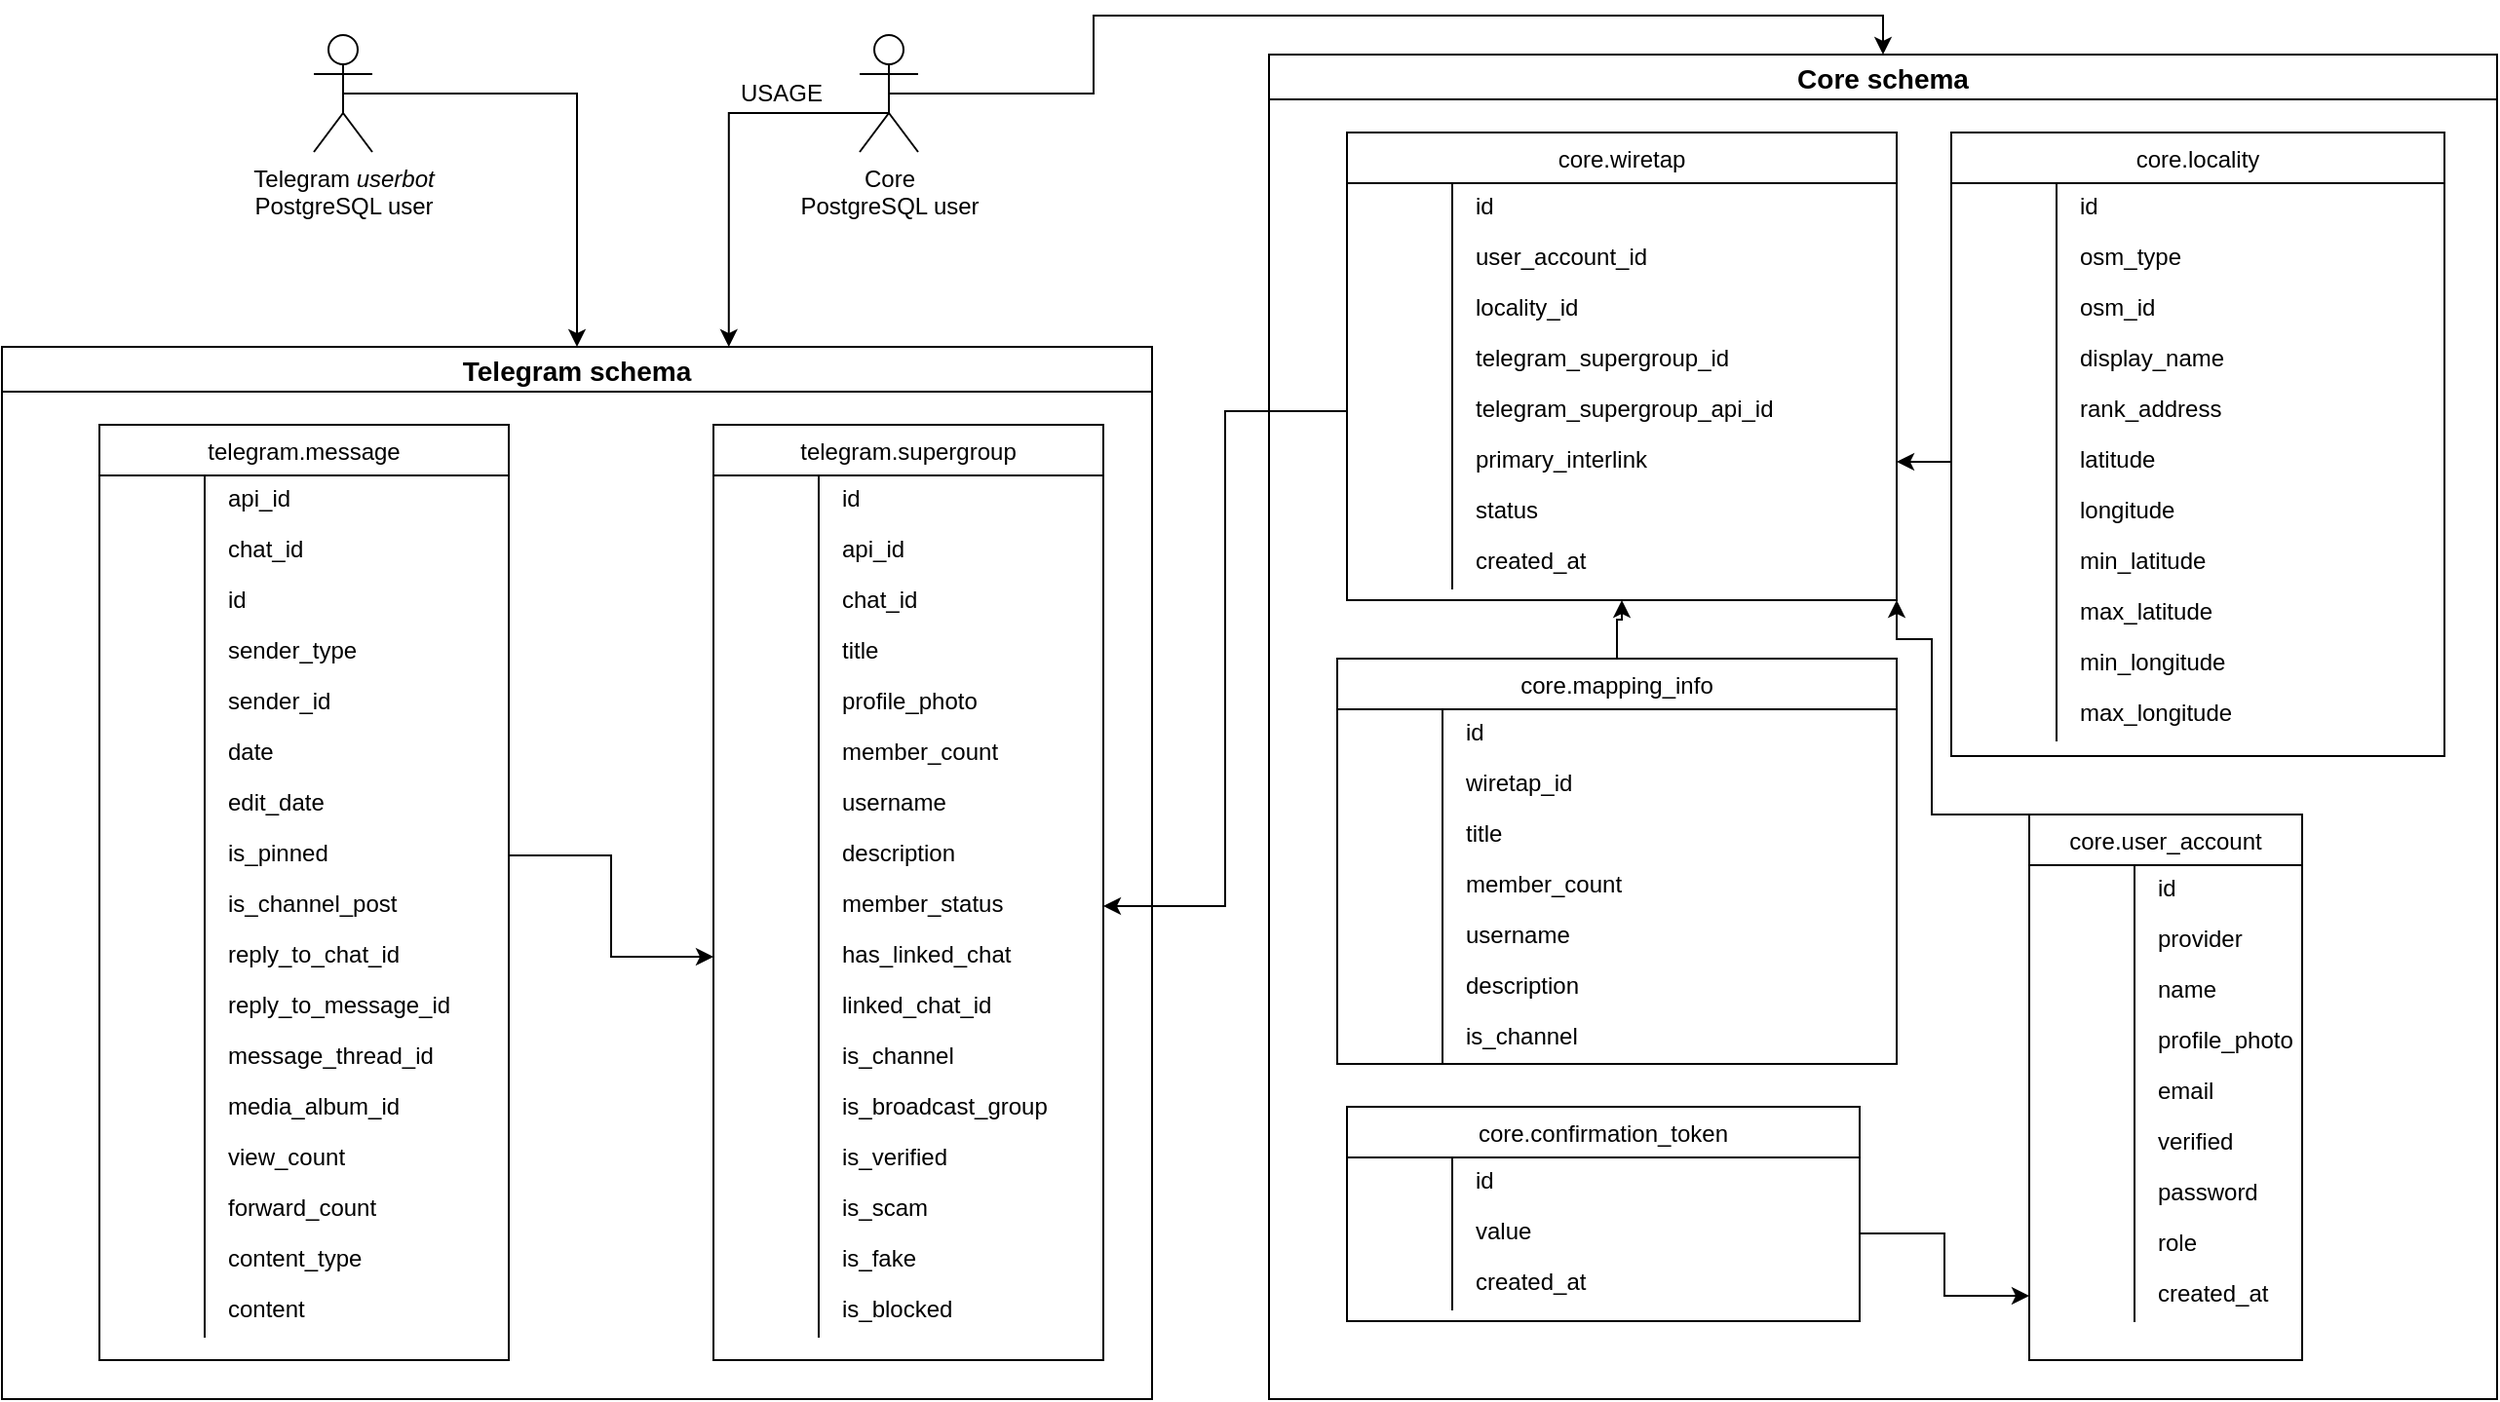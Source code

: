 <mxfile version="24.4.13" type="device">
  <diagram name="Page-1" id="orHPdkuvkLkHLaMl-vRX">
    <mxGraphModel dx="200" dy="-471" grid="1" gridSize="10" guides="1" tooltips="1" connect="1" arrows="1" fold="1" page="1" pageScale="1" pageWidth="850" pageHeight="1100" math="0" shadow="0">
      <root>
        <mxCell id="0" />
        <mxCell id="1" parent="0" />
        <mxCell id="i4E7_b_sSVYKn68BW-fu-755" value="Core schema" style="swimlane;fontSize=14;" parent="1" vertex="1">
          <mxGeometry x="1960" y="1690" width="630" height="690" as="geometry" />
        </mxCell>
        <mxCell id="i4E7_b_sSVYKn68BW-fu-779" style="edgeStyle=orthogonalEdgeStyle;rounded=0;orthogonalLoop=1;jettySize=auto;html=1;exitX=0;exitY=0;exitDx=0;exitDy=0;entryX=1;entryY=1;entryDx=0;entryDy=0;" parent="i4E7_b_sSVYKn68BW-fu-755" source="i4E7_b_sSVYKn68BW-fu-670" target="i4E7_b_sSVYKn68BW-fu-721" edge="1">
          <mxGeometry relative="1" as="geometry">
            <Array as="points">
              <mxPoint x="340" y="390" />
              <mxPoint x="340" y="300" />
              <mxPoint x="322" y="300" />
            </Array>
          </mxGeometry>
        </mxCell>
        <mxCell id="i4E7_b_sSVYKn68BW-fu-670" value="core.user_account" style="swimlane;fontStyle=0;childLayout=stackLayout;horizontal=1;startSize=26;fillColor=default;horizontalStack=0;resizeParent=1;resizeLast=0;collapsible=1;marginBottom=0;swimlaneFillColor=default;align=center;" parent="i4E7_b_sSVYKn68BW-fu-755" vertex="1">
          <mxGeometry x="390" y="390" width="140" height="280" as="geometry" />
        </mxCell>
        <mxCell id="i4E7_b_sSVYKn68BW-fu-671" value="id" style="shape=partialRectangle;top=0;left=0;right=0;bottom=0;align=left;verticalAlign=top;spacingTop=-2;fillColor=none;spacingLeft=64;spacingRight=4;overflow=hidden;rotatable=0;points=[[0,0.5],[1,0.5]];portConstraint=eastwest;dropTarget=0;" parent="i4E7_b_sSVYKn68BW-fu-670" vertex="1">
          <mxGeometry y="26" width="140" height="26" as="geometry" />
        </mxCell>
        <mxCell id="i4E7_b_sSVYKn68BW-fu-672" value="" style="shape=partialRectangle;top=0;left=0;bottom=0;fillColor=none;align=left;verticalAlign=middle;spacingLeft=4;spacingRight=4;overflow=hidden;rotatable=180;points=[];portConstraint=eastwest;part=1;" parent="i4E7_b_sSVYKn68BW-fu-671" vertex="1" connectable="0">
          <mxGeometry width="54" height="26" as="geometry" />
        </mxCell>
        <mxCell id="i4E7_b_sSVYKn68BW-fu-673" value="provider" style="shape=partialRectangle;top=0;left=0;right=0;bottom=0;align=left;verticalAlign=top;spacingTop=-2;fillColor=none;spacingLeft=64;spacingRight=4;overflow=hidden;rotatable=0;points=[[0,0.5],[1,0.5]];portConstraint=eastwest;dropTarget=0;" parent="i4E7_b_sSVYKn68BW-fu-670" vertex="1">
          <mxGeometry y="52" width="140" height="26" as="geometry" />
        </mxCell>
        <mxCell id="i4E7_b_sSVYKn68BW-fu-674" value="" style="shape=partialRectangle;top=0;left=0;bottom=0;fillColor=none;align=left;verticalAlign=middle;spacingLeft=4;spacingRight=4;overflow=hidden;rotatable=180;points=[];portConstraint=eastwest;part=1;" parent="i4E7_b_sSVYKn68BW-fu-673" vertex="1" connectable="0">
          <mxGeometry width="54" height="26" as="geometry" />
        </mxCell>
        <mxCell id="i4E7_b_sSVYKn68BW-fu-675" value="name" style="shape=partialRectangle;top=0;left=0;right=0;bottom=0;align=left;verticalAlign=top;spacingTop=-2;fillColor=none;spacingLeft=64;spacingRight=4;overflow=hidden;rotatable=0;points=[[0,0.5],[1,0.5]];portConstraint=eastwest;dropTarget=0;" parent="i4E7_b_sSVYKn68BW-fu-670" vertex="1">
          <mxGeometry y="78" width="140" height="26" as="geometry" />
        </mxCell>
        <mxCell id="i4E7_b_sSVYKn68BW-fu-676" value="" style="shape=partialRectangle;top=0;left=0;bottom=0;fillColor=none;align=left;verticalAlign=middle;spacingLeft=4;spacingRight=4;overflow=hidden;rotatable=180;points=[];portConstraint=eastwest;part=1;" parent="i4E7_b_sSVYKn68BW-fu-675" vertex="1" connectable="0">
          <mxGeometry width="54" height="26" as="geometry" />
        </mxCell>
        <mxCell id="i4E7_b_sSVYKn68BW-fu-677" value="profile_photo" style="shape=partialRectangle;top=0;left=0;right=0;bottom=0;align=left;verticalAlign=top;spacingTop=-2;fillColor=none;spacingLeft=64;spacingRight=4;overflow=hidden;rotatable=0;points=[[0,0.5],[1,0.5]];portConstraint=eastwest;dropTarget=0;" parent="i4E7_b_sSVYKn68BW-fu-670" vertex="1">
          <mxGeometry y="104" width="140" height="26" as="geometry" />
        </mxCell>
        <mxCell id="i4E7_b_sSVYKn68BW-fu-678" value="" style="shape=partialRectangle;top=0;left=0;bottom=0;fillColor=none;align=left;verticalAlign=middle;spacingLeft=4;spacingRight=4;overflow=hidden;rotatable=180;points=[];portConstraint=eastwest;part=1;" parent="i4E7_b_sSVYKn68BW-fu-677" vertex="1" connectable="0">
          <mxGeometry width="54" height="26" as="geometry" />
        </mxCell>
        <mxCell id="i4E7_b_sSVYKn68BW-fu-679" value="email" style="shape=partialRectangle;top=0;left=0;right=0;bottom=0;align=left;verticalAlign=top;spacingTop=-2;fillColor=none;spacingLeft=64;spacingRight=4;overflow=hidden;rotatable=0;points=[[0,0.5],[1,0.5]];portConstraint=eastwest;dropTarget=0;" parent="i4E7_b_sSVYKn68BW-fu-670" vertex="1">
          <mxGeometry y="130" width="140" height="26" as="geometry" />
        </mxCell>
        <mxCell id="i4E7_b_sSVYKn68BW-fu-680" value="" style="shape=partialRectangle;top=0;left=0;bottom=0;fillColor=none;align=left;verticalAlign=middle;spacingLeft=4;spacingRight=4;overflow=hidden;rotatable=180;points=[];portConstraint=eastwest;part=1;" parent="i4E7_b_sSVYKn68BW-fu-679" vertex="1" connectable="0">
          <mxGeometry width="54" height="26" as="geometry" />
        </mxCell>
        <mxCell id="i4E7_b_sSVYKn68BW-fu-681" value="verified" style="shape=partialRectangle;top=0;left=0;right=0;bottom=0;align=left;verticalAlign=top;spacingTop=-2;fillColor=none;spacingLeft=64;spacingRight=4;overflow=hidden;rotatable=0;points=[[0,0.5],[1,0.5]];portConstraint=eastwest;dropTarget=0;" parent="i4E7_b_sSVYKn68BW-fu-670" vertex="1">
          <mxGeometry y="156" width="140" height="26" as="geometry" />
        </mxCell>
        <mxCell id="i4E7_b_sSVYKn68BW-fu-682" value="" style="shape=partialRectangle;top=0;left=0;bottom=0;fillColor=none;align=left;verticalAlign=middle;spacingLeft=4;spacingRight=4;overflow=hidden;rotatable=180;points=[];portConstraint=eastwest;part=1;" parent="i4E7_b_sSVYKn68BW-fu-681" vertex="1" connectable="0">
          <mxGeometry width="54" height="26" as="geometry" />
        </mxCell>
        <mxCell id="i4E7_b_sSVYKn68BW-fu-683" value="password" style="shape=partialRectangle;top=0;left=0;right=0;bottom=0;align=left;verticalAlign=top;spacingTop=-2;fillColor=none;spacingLeft=64;spacingRight=4;overflow=hidden;rotatable=0;points=[[0,0.5],[1,0.5]];portConstraint=eastwest;dropTarget=0;" parent="i4E7_b_sSVYKn68BW-fu-670" vertex="1">
          <mxGeometry y="182" width="140" height="26" as="geometry" />
        </mxCell>
        <mxCell id="i4E7_b_sSVYKn68BW-fu-684" value="" style="shape=partialRectangle;top=0;left=0;bottom=0;fillColor=none;align=left;verticalAlign=middle;spacingLeft=4;spacingRight=4;overflow=hidden;rotatable=180;points=[];portConstraint=eastwest;part=1;" parent="i4E7_b_sSVYKn68BW-fu-683" vertex="1" connectable="0">
          <mxGeometry width="54" height="26" as="geometry" />
        </mxCell>
        <mxCell id="i4E7_b_sSVYKn68BW-fu-685" value="role" style="shape=partialRectangle;top=0;left=0;right=0;bottom=0;align=left;verticalAlign=top;spacingTop=-2;fillColor=none;spacingLeft=64;spacingRight=4;overflow=hidden;rotatable=0;points=[[0,0.5],[1,0.5]];portConstraint=eastwest;dropTarget=0;" parent="i4E7_b_sSVYKn68BW-fu-670" vertex="1">
          <mxGeometry y="208" width="140" height="26" as="geometry" />
        </mxCell>
        <mxCell id="i4E7_b_sSVYKn68BW-fu-686" value="" style="shape=partialRectangle;top=0;left=0;bottom=0;fillColor=none;align=left;verticalAlign=middle;spacingLeft=4;spacingRight=4;overflow=hidden;rotatable=180;points=[];portConstraint=eastwest;part=1;" parent="i4E7_b_sSVYKn68BW-fu-685" vertex="1" connectable="0">
          <mxGeometry width="54" height="26" as="geometry" />
        </mxCell>
        <mxCell id="i4E7_b_sSVYKn68BW-fu-687" value="created_at" style="shape=partialRectangle;top=0;left=0;right=0;bottom=0;align=left;verticalAlign=top;spacingTop=-2;fillColor=none;spacingLeft=64;spacingRight=4;overflow=hidden;rotatable=0;points=[[0,0.5],[1,0.5]];portConstraint=eastwest;dropTarget=0;" parent="i4E7_b_sSVYKn68BW-fu-670" vertex="1">
          <mxGeometry y="234" width="140" height="26" as="geometry" />
        </mxCell>
        <mxCell id="i4E7_b_sSVYKn68BW-fu-688" value="" style="shape=partialRectangle;top=0;left=0;bottom=0;fillColor=none;align=left;verticalAlign=middle;spacingLeft=4;spacingRight=4;overflow=hidden;rotatable=180;points=[];portConstraint=eastwest;part=1;" parent="i4E7_b_sSVYKn68BW-fu-687" vertex="1" connectable="0">
          <mxGeometry width="54" height="26" as="geometry" />
        </mxCell>
        <mxCell id="i4E7_b_sSVYKn68BW-fu-689" value="core.confirmation_token" style="swimlane;fontStyle=0;childLayout=stackLayout;horizontal=1;startSize=26;fillColor=default;horizontalStack=0;resizeParent=1;resizeLast=0;collapsible=1;marginBottom=0;swimlaneFillColor=default;align=center;" parent="i4E7_b_sSVYKn68BW-fu-755" vertex="1">
          <mxGeometry x="40" y="540" width="263" height="110" as="geometry" />
        </mxCell>
        <mxCell id="i4E7_b_sSVYKn68BW-fu-690" value="id" style="shape=partialRectangle;top=0;left=0;right=0;bottom=0;align=left;verticalAlign=top;spacingTop=-2;fillColor=none;spacingLeft=64;spacingRight=4;overflow=hidden;rotatable=0;points=[[0,0.5],[1,0.5]];portConstraint=eastwest;dropTarget=0;" parent="i4E7_b_sSVYKn68BW-fu-689" vertex="1">
          <mxGeometry y="26" width="263" height="26" as="geometry" />
        </mxCell>
        <mxCell id="i4E7_b_sSVYKn68BW-fu-691" value="" style="shape=partialRectangle;top=0;left=0;bottom=0;fillColor=none;align=left;verticalAlign=middle;spacingLeft=4;spacingRight=4;overflow=hidden;rotatable=180;points=[];portConstraint=eastwest;part=1;" parent="i4E7_b_sSVYKn68BW-fu-690" vertex="1" connectable="0">
          <mxGeometry width="54" height="26" as="geometry" />
        </mxCell>
        <mxCell id="i4E7_b_sSVYKn68BW-fu-692" value="value" style="shape=partialRectangle;top=0;left=0;right=0;bottom=0;align=left;verticalAlign=top;spacingTop=-2;fillColor=none;spacingLeft=64;spacingRight=4;overflow=hidden;rotatable=0;points=[[0,0.5],[1,0.5]];portConstraint=eastwest;dropTarget=0;" parent="i4E7_b_sSVYKn68BW-fu-689" vertex="1">
          <mxGeometry y="52" width="263" height="26" as="geometry" />
        </mxCell>
        <mxCell id="i4E7_b_sSVYKn68BW-fu-693" value="" style="shape=partialRectangle;top=0;left=0;bottom=0;fillColor=none;align=left;verticalAlign=middle;spacingLeft=4;spacingRight=4;overflow=hidden;rotatable=180;points=[];portConstraint=eastwest;part=1;" parent="i4E7_b_sSVYKn68BW-fu-692" vertex="1" connectable="0">
          <mxGeometry width="54" height="26" as="geometry" />
        </mxCell>
        <mxCell id="i4E7_b_sSVYKn68BW-fu-694" value="created_at" style="shape=partialRectangle;top=0;left=0;right=0;bottom=0;align=left;verticalAlign=top;spacingTop=-2;fillColor=none;spacingLeft=64;spacingRight=4;overflow=hidden;rotatable=0;points=[[0,0.5],[1,0.5]];portConstraint=eastwest;dropTarget=0;" parent="i4E7_b_sSVYKn68BW-fu-689" vertex="1">
          <mxGeometry y="78" width="263" height="26" as="geometry" />
        </mxCell>
        <mxCell id="i4E7_b_sSVYKn68BW-fu-695" value="" style="shape=partialRectangle;top=0;left=0;bottom=0;fillColor=none;align=left;verticalAlign=middle;spacingLeft=4;spacingRight=4;overflow=hidden;rotatable=180;points=[];portConstraint=eastwest;part=1;" parent="i4E7_b_sSVYKn68BW-fu-694" vertex="1" connectable="0">
          <mxGeometry width="54" height="26" as="geometry" />
        </mxCell>
        <mxCell id="i4E7_b_sSVYKn68BW-fu-696" value="core.locality" style="swimlane;fontStyle=0;childLayout=stackLayout;horizontal=1;startSize=26;fillColor=default;horizontalStack=0;resizeParent=1;resizeLast=0;collapsible=1;marginBottom=0;swimlaneFillColor=default;align=center;" parent="i4E7_b_sSVYKn68BW-fu-755" vertex="1">
          <mxGeometry x="350" y="40" width="253" height="320" as="geometry" />
        </mxCell>
        <mxCell id="i4E7_b_sSVYKn68BW-fu-697" value="id" style="shape=partialRectangle;top=0;left=0;right=0;bottom=0;align=left;verticalAlign=top;spacingTop=-2;fillColor=none;spacingLeft=64;spacingRight=4;overflow=hidden;rotatable=0;points=[[0,0.5],[1,0.5]];portConstraint=eastwest;dropTarget=0;" parent="i4E7_b_sSVYKn68BW-fu-696" vertex="1">
          <mxGeometry y="26" width="253" height="26" as="geometry" />
        </mxCell>
        <mxCell id="i4E7_b_sSVYKn68BW-fu-698" value="" style="shape=partialRectangle;top=0;left=0;bottom=0;fillColor=none;align=left;verticalAlign=middle;spacingLeft=4;spacingRight=4;overflow=hidden;rotatable=180;points=[];portConstraint=eastwest;part=1;" parent="i4E7_b_sSVYKn68BW-fu-697" vertex="1" connectable="0">
          <mxGeometry width="54" height="26" as="geometry" />
        </mxCell>
        <mxCell id="i4E7_b_sSVYKn68BW-fu-699" value="osm_type" style="shape=partialRectangle;top=0;left=0;right=0;bottom=0;align=left;verticalAlign=top;spacingTop=-2;fillColor=none;spacingLeft=64;spacingRight=4;overflow=hidden;rotatable=0;points=[[0,0.5],[1,0.5]];portConstraint=eastwest;dropTarget=0;" parent="i4E7_b_sSVYKn68BW-fu-696" vertex="1">
          <mxGeometry y="52" width="253" height="26" as="geometry" />
        </mxCell>
        <mxCell id="i4E7_b_sSVYKn68BW-fu-700" value="" style="shape=partialRectangle;top=0;left=0;bottom=0;fillColor=none;align=left;verticalAlign=middle;spacingLeft=4;spacingRight=4;overflow=hidden;rotatable=180;points=[];portConstraint=eastwest;part=1;" parent="i4E7_b_sSVYKn68BW-fu-699" vertex="1" connectable="0">
          <mxGeometry width="54" height="26" as="geometry" />
        </mxCell>
        <mxCell id="i4E7_b_sSVYKn68BW-fu-701" value="osm_id" style="shape=partialRectangle;top=0;left=0;right=0;bottom=0;align=left;verticalAlign=top;spacingTop=-2;fillColor=none;spacingLeft=64;spacingRight=4;overflow=hidden;rotatable=0;points=[[0,0.5],[1,0.5]];portConstraint=eastwest;dropTarget=0;" parent="i4E7_b_sSVYKn68BW-fu-696" vertex="1">
          <mxGeometry y="78" width="253" height="26" as="geometry" />
        </mxCell>
        <mxCell id="i4E7_b_sSVYKn68BW-fu-702" value="" style="shape=partialRectangle;top=0;left=0;bottom=0;fillColor=none;align=left;verticalAlign=middle;spacingLeft=4;spacingRight=4;overflow=hidden;rotatable=180;points=[];portConstraint=eastwest;part=1;" parent="i4E7_b_sSVYKn68BW-fu-701" vertex="1" connectable="0">
          <mxGeometry width="54" height="26" as="geometry" />
        </mxCell>
        <mxCell id="i4E7_b_sSVYKn68BW-fu-703" value="display_name" style="shape=partialRectangle;top=0;left=0;right=0;bottom=0;align=left;verticalAlign=top;spacingTop=-2;fillColor=none;spacingLeft=64;spacingRight=4;overflow=hidden;rotatable=0;points=[[0,0.5],[1,0.5]];portConstraint=eastwest;dropTarget=0;" parent="i4E7_b_sSVYKn68BW-fu-696" vertex="1">
          <mxGeometry y="104" width="253" height="26" as="geometry" />
        </mxCell>
        <mxCell id="i4E7_b_sSVYKn68BW-fu-704" value="" style="shape=partialRectangle;top=0;left=0;bottom=0;fillColor=none;align=left;verticalAlign=middle;spacingLeft=4;spacingRight=4;overflow=hidden;rotatable=180;points=[];portConstraint=eastwest;part=1;" parent="i4E7_b_sSVYKn68BW-fu-703" vertex="1" connectable="0">
          <mxGeometry width="54" height="26" as="geometry" />
        </mxCell>
        <mxCell id="i4E7_b_sSVYKn68BW-fu-705" value="rank_address" style="shape=partialRectangle;top=0;left=0;right=0;bottom=0;align=left;verticalAlign=top;spacingTop=-2;fillColor=none;spacingLeft=64;spacingRight=4;overflow=hidden;rotatable=0;points=[[0,0.5],[1,0.5]];portConstraint=eastwest;dropTarget=0;" parent="i4E7_b_sSVYKn68BW-fu-696" vertex="1">
          <mxGeometry y="130" width="253" height="26" as="geometry" />
        </mxCell>
        <mxCell id="i4E7_b_sSVYKn68BW-fu-706" value="" style="shape=partialRectangle;top=0;left=0;bottom=0;fillColor=none;align=left;verticalAlign=middle;spacingLeft=4;spacingRight=4;overflow=hidden;rotatable=180;points=[];portConstraint=eastwest;part=1;" parent="i4E7_b_sSVYKn68BW-fu-705" vertex="1" connectable="0">
          <mxGeometry width="54" height="26" as="geometry" />
        </mxCell>
        <mxCell id="i4E7_b_sSVYKn68BW-fu-707" value="latitude" style="shape=partialRectangle;top=0;left=0;right=0;bottom=0;align=left;verticalAlign=top;spacingTop=-2;fillColor=none;spacingLeft=64;spacingRight=4;overflow=hidden;rotatable=0;points=[[0,0.5],[1,0.5]];portConstraint=eastwest;dropTarget=0;" parent="i4E7_b_sSVYKn68BW-fu-696" vertex="1">
          <mxGeometry y="156" width="253" height="26" as="geometry" />
        </mxCell>
        <mxCell id="i4E7_b_sSVYKn68BW-fu-708" value="" style="shape=partialRectangle;top=0;left=0;bottom=0;fillColor=none;align=left;verticalAlign=middle;spacingLeft=4;spacingRight=4;overflow=hidden;rotatable=180;points=[];portConstraint=eastwest;part=1;" parent="i4E7_b_sSVYKn68BW-fu-707" vertex="1" connectable="0">
          <mxGeometry width="54" height="26" as="geometry" />
        </mxCell>
        <mxCell id="i4E7_b_sSVYKn68BW-fu-709" value="longitude" style="shape=partialRectangle;top=0;left=0;right=0;bottom=0;align=left;verticalAlign=top;spacingTop=-2;fillColor=none;spacingLeft=64;spacingRight=4;overflow=hidden;rotatable=0;points=[[0,0.5],[1,0.5]];portConstraint=eastwest;dropTarget=0;" parent="i4E7_b_sSVYKn68BW-fu-696" vertex="1">
          <mxGeometry y="182" width="253" height="26" as="geometry" />
        </mxCell>
        <mxCell id="i4E7_b_sSVYKn68BW-fu-710" value="" style="shape=partialRectangle;top=0;left=0;bottom=0;fillColor=none;align=left;verticalAlign=middle;spacingLeft=4;spacingRight=4;overflow=hidden;rotatable=180;points=[];portConstraint=eastwest;part=1;" parent="i4E7_b_sSVYKn68BW-fu-709" vertex="1" connectable="0">
          <mxGeometry width="54" height="26" as="geometry" />
        </mxCell>
        <mxCell id="i4E7_b_sSVYKn68BW-fu-711" value="min_latitude" style="shape=partialRectangle;top=0;left=0;right=0;bottom=0;align=left;verticalAlign=top;spacingTop=-2;fillColor=none;spacingLeft=64;spacingRight=4;overflow=hidden;rotatable=0;points=[[0,0.5],[1,0.5]];portConstraint=eastwest;dropTarget=0;" parent="i4E7_b_sSVYKn68BW-fu-696" vertex="1">
          <mxGeometry y="208" width="253" height="26" as="geometry" />
        </mxCell>
        <mxCell id="i4E7_b_sSVYKn68BW-fu-712" value="" style="shape=partialRectangle;top=0;left=0;bottom=0;fillColor=none;align=left;verticalAlign=middle;spacingLeft=4;spacingRight=4;overflow=hidden;rotatable=180;points=[];portConstraint=eastwest;part=1;" parent="i4E7_b_sSVYKn68BW-fu-711" vertex="1" connectable="0">
          <mxGeometry width="54" height="26" as="geometry" />
        </mxCell>
        <mxCell id="i4E7_b_sSVYKn68BW-fu-713" value="max_latitude" style="shape=partialRectangle;top=0;left=0;right=0;bottom=0;align=left;verticalAlign=top;spacingTop=-2;fillColor=none;spacingLeft=64;spacingRight=4;overflow=hidden;rotatable=0;points=[[0,0.5],[1,0.5]];portConstraint=eastwest;dropTarget=0;" parent="i4E7_b_sSVYKn68BW-fu-696" vertex="1">
          <mxGeometry y="234" width="253" height="26" as="geometry" />
        </mxCell>
        <mxCell id="i4E7_b_sSVYKn68BW-fu-714" value="" style="shape=partialRectangle;top=0;left=0;bottom=0;fillColor=none;align=left;verticalAlign=middle;spacingLeft=4;spacingRight=4;overflow=hidden;rotatable=180;points=[];portConstraint=eastwest;part=1;" parent="i4E7_b_sSVYKn68BW-fu-713" vertex="1" connectable="0">
          <mxGeometry width="54" height="26" as="geometry" />
        </mxCell>
        <mxCell id="i4E7_b_sSVYKn68BW-fu-715" value="min_longitude" style="shape=partialRectangle;top=0;left=0;right=0;bottom=0;align=left;verticalAlign=top;spacingTop=-2;fillColor=none;spacingLeft=64;spacingRight=4;overflow=hidden;rotatable=0;points=[[0,0.5],[1,0.5]];portConstraint=eastwest;dropTarget=0;" parent="i4E7_b_sSVYKn68BW-fu-696" vertex="1">
          <mxGeometry y="260" width="253" height="26" as="geometry" />
        </mxCell>
        <mxCell id="i4E7_b_sSVYKn68BW-fu-716" value="" style="shape=partialRectangle;top=0;left=0;bottom=0;fillColor=none;align=left;verticalAlign=middle;spacingLeft=4;spacingRight=4;overflow=hidden;rotatable=180;points=[];portConstraint=eastwest;part=1;" parent="i4E7_b_sSVYKn68BW-fu-715" vertex="1" connectable="0">
          <mxGeometry width="54" height="26" as="geometry" />
        </mxCell>
        <mxCell id="i4E7_b_sSVYKn68BW-fu-717" value="max_longitude" style="shape=partialRectangle;top=0;left=0;right=0;bottom=0;align=left;verticalAlign=top;spacingTop=-2;fillColor=none;spacingLeft=64;spacingRight=4;overflow=hidden;rotatable=0;points=[[0,0.5],[1,0.5]];portConstraint=eastwest;dropTarget=0;" parent="i4E7_b_sSVYKn68BW-fu-696" vertex="1">
          <mxGeometry y="286" width="253" height="26" as="geometry" />
        </mxCell>
        <mxCell id="i4E7_b_sSVYKn68BW-fu-718" value="" style="shape=partialRectangle;top=0;left=0;bottom=0;fillColor=none;align=left;verticalAlign=middle;spacingLeft=4;spacingRight=4;overflow=hidden;rotatable=180;points=[];portConstraint=eastwest;part=1;" parent="i4E7_b_sSVYKn68BW-fu-717" vertex="1" connectable="0">
          <mxGeometry width="54" height="26" as="geometry" />
        </mxCell>
        <mxCell id="i4E7_b_sSVYKn68BW-fu-721" value="core.wiretap" style="swimlane;fontStyle=0;childLayout=stackLayout;horizontal=1;startSize=26;fillColor=default;horizontalStack=0;resizeParent=1;resizeLast=0;collapsible=1;marginBottom=0;swimlaneFillColor=default;align=center;" parent="i4E7_b_sSVYKn68BW-fu-755" vertex="1">
          <mxGeometry x="40" y="40" width="282" height="240" as="geometry" />
        </mxCell>
        <mxCell id="i4E7_b_sSVYKn68BW-fu-722" value="id" style="shape=partialRectangle;top=0;left=0;right=0;bottom=0;align=left;verticalAlign=top;spacingTop=-2;fillColor=none;spacingLeft=64;spacingRight=4;overflow=hidden;rotatable=0;points=[[0,0.5],[1,0.5]];portConstraint=eastwest;dropTarget=0;" parent="i4E7_b_sSVYKn68BW-fu-721" vertex="1">
          <mxGeometry y="26" width="282" height="26" as="geometry" />
        </mxCell>
        <mxCell id="i4E7_b_sSVYKn68BW-fu-723" value="" style="shape=partialRectangle;top=0;left=0;bottom=0;fillColor=none;align=left;verticalAlign=middle;spacingLeft=4;spacingRight=4;overflow=hidden;rotatable=180;points=[];portConstraint=eastwest;part=1;" parent="i4E7_b_sSVYKn68BW-fu-722" vertex="1" connectable="0">
          <mxGeometry width="54" height="26" as="geometry" />
        </mxCell>
        <mxCell id="i4E7_b_sSVYKn68BW-fu-724" value="user_account_id" style="shape=partialRectangle;top=0;left=0;right=0;bottom=0;align=left;verticalAlign=top;spacingTop=-2;fillColor=none;spacingLeft=64;spacingRight=4;overflow=hidden;rotatable=0;points=[[0,0.5],[1,0.5]];portConstraint=eastwest;dropTarget=0;" parent="i4E7_b_sSVYKn68BW-fu-721" vertex="1">
          <mxGeometry y="52" width="282" height="26" as="geometry" />
        </mxCell>
        <mxCell id="i4E7_b_sSVYKn68BW-fu-725" value="" style="shape=partialRectangle;top=0;left=0;bottom=0;fillColor=none;align=left;verticalAlign=middle;spacingLeft=4;spacingRight=4;overflow=hidden;rotatable=180;points=[];portConstraint=eastwest;part=1;" parent="i4E7_b_sSVYKn68BW-fu-724" vertex="1" connectable="0">
          <mxGeometry width="54" height="26" as="geometry" />
        </mxCell>
        <mxCell id="i4E7_b_sSVYKn68BW-fu-726" value="locality_id" style="shape=partialRectangle;top=0;left=0;right=0;bottom=0;align=left;verticalAlign=top;spacingTop=-2;fillColor=none;spacingLeft=64;spacingRight=4;overflow=hidden;rotatable=0;points=[[0,0.5],[1,0.5]];portConstraint=eastwest;dropTarget=0;" parent="i4E7_b_sSVYKn68BW-fu-721" vertex="1">
          <mxGeometry y="78" width="282" height="26" as="geometry" />
        </mxCell>
        <mxCell id="i4E7_b_sSVYKn68BW-fu-727" value="" style="shape=partialRectangle;top=0;left=0;bottom=0;fillColor=none;align=left;verticalAlign=middle;spacingLeft=4;spacingRight=4;overflow=hidden;rotatable=180;points=[];portConstraint=eastwest;part=1;" parent="i4E7_b_sSVYKn68BW-fu-726" vertex="1" connectable="0">
          <mxGeometry width="54" height="26" as="geometry" />
        </mxCell>
        <mxCell id="i4E7_b_sSVYKn68BW-fu-728" value="telegram_supergroup_id" style="shape=partialRectangle;top=0;left=0;right=0;bottom=0;align=left;verticalAlign=top;spacingTop=-2;fillColor=none;spacingLeft=64;spacingRight=4;overflow=hidden;rotatable=0;points=[[0,0.5],[1,0.5]];portConstraint=eastwest;dropTarget=0;" parent="i4E7_b_sSVYKn68BW-fu-721" vertex="1">
          <mxGeometry y="104" width="282" height="26" as="geometry" />
        </mxCell>
        <mxCell id="i4E7_b_sSVYKn68BW-fu-729" value="" style="shape=partialRectangle;top=0;left=0;bottom=0;fillColor=none;align=left;verticalAlign=middle;spacingLeft=4;spacingRight=4;overflow=hidden;rotatable=180;points=[];portConstraint=eastwest;part=1;" parent="i4E7_b_sSVYKn68BW-fu-728" vertex="1" connectable="0">
          <mxGeometry width="54" height="26" as="geometry" />
        </mxCell>
        <mxCell id="i4E7_b_sSVYKn68BW-fu-730" value="telegram_supergroup_api_id" style="shape=partialRectangle;top=0;left=0;right=0;bottom=0;align=left;verticalAlign=top;spacingTop=-2;fillColor=none;spacingLeft=64;spacingRight=4;overflow=hidden;rotatable=0;points=[[0,0.5],[1,0.5]];portConstraint=eastwest;dropTarget=0;" parent="i4E7_b_sSVYKn68BW-fu-721" vertex="1">
          <mxGeometry y="130" width="282" height="26" as="geometry" />
        </mxCell>
        <mxCell id="i4E7_b_sSVYKn68BW-fu-731" value="" style="shape=partialRectangle;top=0;left=0;bottom=0;fillColor=none;align=left;verticalAlign=middle;spacingLeft=4;spacingRight=4;overflow=hidden;rotatable=180;points=[];portConstraint=eastwest;part=1;" parent="i4E7_b_sSVYKn68BW-fu-730" vertex="1" connectable="0">
          <mxGeometry width="54" height="26" as="geometry" />
        </mxCell>
        <mxCell id="i4E7_b_sSVYKn68BW-fu-732" value="primary_interlink" style="shape=partialRectangle;top=0;left=0;right=0;bottom=0;align=left;verticalAlign=top;spacingTop=-2;fillColor=none;spacingLeft=64;spacingRight=4;overflow=hidden;rotatable=0;points=[[0,0.5],[1,0.5]];portConstraint=eastwest;dropTarget=0;" parent="i4E7_b_sSVYKn68BW-fu-721" vertex="1">
          <mxGeometry y="156" width="282" height="26" as="geometry" />
        </mxCell>
        <mxCell id="i4E7_b_sSVYKn68BW-fu-733" value="" style="shape=partialRectangle;top=0;left=0;bottom=0;fillColor=none;align=left;verticalAlign=middle;spacingLeft=4;spacingRight=4;overflow=hidden;rotatable=180;points=[];portConstraint=eastwest;part=1;" parent="i4E7_b_sSVYKn68BW-fu-732" vertex="1" connectable="0">
          <mxGeometry width="54" height="26" as="geometry" />
        </mxCell>
        <mxCell id="i4E7_b_sSVYKn68BW-fu-734" value="status" style="shape=partialRectangle;top=0;left=0;right=0;bottom=0;align=left;verticalAlign=top;spacingTop=-2;fillColor=none;spacingLeft=64;spacingRight=4;overflow=hidden;rotatable=0;points=[[0,0.5],[1,0.5]];portConstraint=eastwest;dropTarget=0;" parent="i4E7_b_sSVYKn68BW-fu-721" vertex="1">
          <mxGeometry y="182" width="282" height="26" as="geometry" />
        </mxCell>
        <mxCell id="i4E7_b_sSVYKn68BW-fu-735" value="" style="shape=partialRectangle;top=0;left=0;bottom=0;fillColor=none;align=left;verticalAlign=middle;spacingLeft=4;spacingRight=4;overflow=hidden;rotatable=180;points=[];portConstraint=eastwest;part=1;" parent="i4E7_b_sSVYKn68BW-fu-734" vertex="1" connectable="0">
          <mxGeometry width="54" height="26" as="geometry" />
        </mxCell>
        <mxCell id="i4E7_b_sSVYKn68BW-fu-736" value="created_at" style="shape=partialRectangle;top=0;left=0;right=0;bottom=0;align=left;verticalAlign=top;spacingTop=-2;fillColor=none;spacingLeft=64;spacingRight=4;overflow=hidden;rotatable=0;points=[[0,0.5],[1,0.5]];portConstraint=eastwest;dropTarget=0;" parent="i4E7_b_sSVYKn68BW-fu-721" vertex="1">
          <mxGeometry y="208" width="282" height="26" as="geometry" />
        </mxCell>
        <mxCell id="i4E7_b_sSVYKn68BW-fu-737" value="" style="shape=partialRectangle;top=0;left=0;bottom=0;fillColor=none;align=left;verticalAlign=middle;spacingLeft=4;spacingRight=4;overflow=hidden;rotatable=180;points=[];portConstraint=eastwest;part=1;" parent="i4E7_b_sSVYKn68BW-fu-736" vertex="1" connectable="0">
          <mxGeometry width="54" height="26" as="geometry" />
        </mxCell>
        <mxCell id="i4E7_b_sSVYKn68BW-fu-780" value="" style="edgeStyle=orthogonalEdgeStyle;rounded=0;orthogonalLoop=1;jettySize=auto;html=1;entryX=0.5;entryY=1;entryDx=0;entryDy=0;" parent="i4E7_b_sSVYKn68BW-fu-755" source="i4E7_b_sSVYKn68BW-fu-740" target="i4E7_b_sSVYKn68BW-fu-721" edge="1">
          <mxGeometry relative="1" as="geometry" />
        </mxCell>
        <mxCell id="i4E7_b_sSVYKn68BW-fu-740" value="core.mapping_info" style="swimlane;fontStyle=0;childLayout=stackLayout;horizontal=1;startSize=26;fillColor=default;horizontalStack=0;resizeParent=1;resizeLast=0;collapsible=1;marginBottom=0;swimlaneFillColor=default;align=center;" parent="i4E7_b_sSVYKn68BW-fu-755" vertex="1">
          <mxGeometry x="35" y="310" width="287" height="208" as="geometry" />
        </mxCell>
        <mxCell id="i4E7_b_sSVYKn68BW-fu-741" value="id" style="shape=partialRectangle;top=0;left=0;right=0;bottom=0;align=left;verticalAlign=top;spacingTop=-2;fillColor=none;spacingLeft=64;spacingRight=4;overflow=hidden;rotatable=0;points=[[0,0.5],[1,0.5]];portConstraint=eastwest;dropTarget=0;" parent="i4E7_b_sSVYKn68BW-fu-740" vertex="1">
          <mxGeometry y="26" width="287" height="26" as="geometry" />
        </mxCell>
        <mxCell id="i4E7_b_sSVYKn68BW-fu-742" value="" style="shape=partialRectangle;top=0;left=0;bottom=0;fillColor=none;align=left;verticalAlign=middle;spacingLeft=4;spacingRight=4;overflow=hidden;rotatable=180;points=[];portConstraint=eastwest;part=1;" parent="i4E7_b_sSVYKn68BW-fu-741" vertex="1" connectable="0">
          <mxGeometry width="54" height="26" as="geometry" />
        </mxCell>
        <mxCell id="i4E7_b_sSVYKn68BW-fu-743" value="wiretap_id" style="shape=partialRectangle;top=0;left=0;right=0;bottom=0;align=left;verticalAlign=top;spacingTop=-2;fillColor=none;spacingLeft=64;spacingRight=4;overflow=hidden;rotatable=0;points=[[0,0.5],[1,0.5]];portConstraint=eastwest;dropTarget=0;" parent="i4E7_b_sSVYKn68BW-fu-740" vertex="1">
          <mxGeometry y="52" width="287" height="26" as="geometry" />
        </mxCell>
        <mxCell id="i4E7_b_sSVYKn68BW-fu-744" value="" style="shape=partialRectangle;top=0;left=0;bottom=0;fillColor=none;align=left;verticalAlign=middle;spacingLeft=4;spacingRight=4;overflow=hidden;rotatable=180;points=[];portConstraint=eastwest;part=1;" parent="i4E7_b_sSVYKn68BW-fu-743" vertex="1" connectable="0">
          <mxGeometry width="54" height="26" as="geometry" />
        </mxCell>
        <mxCell id="i4E7_b_sSVYKn68BW-fu-745" value="title" style="shape=partialRectangle;top=0;left=0;right=0;bottom=0;align=left;verticalAlign=top;spacingTop=-2;fillColor=none;spacingLeft=64;spacingRight=4;overflow=hidden;rotatable=0;points=[[0,0.5],[1,0.5]];portConstraint=eastwest;dropTarget=0;" parent="i4E7_b_sSVYKn68BW-fu-740" vertex="1">
          <mxGeometry y="78" width="287" height="26" as="geometry" />
        </mxCell>
        <mxCell id="i4E7_b_sSVYKn68BW-fu-746" value="" style="shape=partialRectangle;top=0;left=0;bottom=0;fillColor=none;align=left;verticalAlign=middle;spacingLeft=4;spacingRight=4;overflow=hidden;rotatable=180;points=[];portConstraint=eastwest;part=1;" parent="i4E7_b_sSVYKn68BW-fu-745" vertex="1" connectable="0">
          <mxGeometry width="54" height="26" as="geometry" />
        </mxCell>
        <mxCell id="i4E7_b_sSVYKn68BW-fu-747" value="member_count" style="shape=partialRectangle;top=0;left=0;right=0;bottom=0;align=left;verticalAlign=top;spacingTop=-2;fillColor=none;spacingLeft=64;spacingRight=4;overflow=hidden;rotatable=0;points=[[0,0.5],[1,0.5]];portConstraint=eastwest;dropTarget=0;" parent="i4E7_b_sSVYKn68BW-fu-740" vertex="1">
          <mxGeometry y="104" width="287" height="26" as="geometry" />
        </mxCell>
        <mxCell id="i4E7_b_sSVYKn68BW-fu-748" value="" style="shape=partialRectangle;top=0;left=0;bottom=0;fillColor=none;align=left;verticalAlign=middle;spacingLeft=4;spacingRight=4;overflow=hidden;rotatable=180;points=[];portConstraint=eastwest;part=1;" parent="i4E7_b_sSVYKn68BW-fu-747" vertex="1" connectable="0">
          <mxGeometry width="54" height="26" as="geometry" />
        </mxCell>
        <mxCell id="i4E7_b_sSVYKn68BW-fu-749" value="username" style="shape=partialRectangle;top=0;left=0;right=0;bottom=0;align=left;verticalAlign=top;spacingTop=-2;fillColor=none;spacingLeft=64;spacingRight=4;overflow=hidden;rotatable=0;points=[[0,0.5],[1,0.5]];portConstraint=eastwest;dropTarget=0;" parent="i4E7_b_sSVYKn68BW-fu-740" vertex="1">
          <mxGeometry y="130" width="287" height="26" as="geometry" />
        </mxCell>
        <mxCell id="i4E7_b_sSVYKn68BW-fu-750" value="" style="shape=partialRectangle;top=0;left=0;bottom=0;fillColor=none;align=left;verticalAlign=middle;spacingLeft=4;spacingRight=4;overflow=hidden;rotatable=180;points=[];portConstraint=eastwest;part=1;" parent="i4E7_b_sSVYKn68BW-fu-749" vertex="1" connectable="0">
          <mxGeometry width="54" height="26" as="geometry" />
        </mxCell>
        <mxCell id="i4E7_b_sSVYKn68BW-fu-751" value="description" style="shape=partialRectangle;top=0;left=0;right=0;bottom=0;align=left;verticalAlign=top;spacingTop=-2;fillColor=none;spacingLeft=64;spacingRight=4;overflow=hidden;rotatable=0;points=[[0,0.5],[1,0.5]];portConstraint=eastwest;dropTarget=0;" parent="i4E7_b_sSVYKn68BW-fu-740" vertex="1">
          <mxGeometry y="156" width="287" height="26" as="geometry" />
        </mxCell>
        <mxCell id="i4E7_b_sSVYKn68BW-fu-752" value="" style="shape=partialRectangle;top=0;left=0;bottom=0;fillColor=none;align=left;verticalAlign=middle;spacingLeft=4;spacingRight=4;overflow=hidden;rotatable=180;points=[];portConstraint=eastwest;part=1;" parent="i4E7_b_sSVYKn68BW-fu-751" vertex="1" connectable="0">
          <mxGeometry width="54" height="26" as="geometry" />
        </mxCell>
        <mxCell id="i4E7_b_sSVYKn68BW-fu-753" value="is_channel" style="shape=partialRectangle;top=0;left=0;right=0;bottom=0;align=left;verticalAlign=top;spacingTop=-2;fillColor=none;spacingLeft=64;spacingRight=4;overflow=hidden;rotatable=0;points=[[0,0.5],[1,0.5]];portConstraint=eastwest;dropTarget=0;" parent="i4E7_b_sSVYKn68BW-fu-740" vertex="1">
          <mxGeometry y="182" width="287" height="26" as="geometry" />
        </mxCell>
        <mxCell id="i4E7_b_sSVYKn68BW-fu-754" value="" style="shape=partialRectangle;top=0;left=0;bottom=0;fillColor=none;align=left;verticalAlign=middle;spacingLeft=4;spacingRight=4;overflow=hidden;rotatable=180;points=[];portConstraint=eastwest;part=1;" parent="i4E7_b_sSVYKn68BW-fu-753" vertex="1" connectable="0">
          <mxGeometry width="54" height="26" as="geometry" />
        </mxCell>
        <mxCell id="i4E7_b_sSVYKn68BW-fu-777" value="" style="edgeStyle=orthogonalEdgeStyle;rounded=0;orthogonalLoop=1;jettySize=auto;html=1;entryX=1;entryY=0.5;entryDx=0;entryDy=0;" parent="i4E7_b_sSVYKn68BW-fu-755" source="i4E7_b_sSVYKn68BW-fu-707" target="i4E7_b_sSVYKn68BW-fu-732" edge="1">
          <mxGeometry relative="1" as="geometry" />
        </mxCell>
        <mxCell id="i4E7_b_sSVYKn68BW-fu-778" value="" style="edgeStyle=orthogonalEdgeStyle;rounded=0;orthogonalLoop=1;jettySize=auto;html=1;" parent="i4E7_b_sSVYKn68BW-fu-755" source="i4E7_b_sSVYKn68BW-fu-692" target="i4E7_b_sSVYKn68BW-fu-687" edge="1">
          <mxGeometry relative="1" as="geometry" />
        </mxCell>
        <mxCell id="i4E7_b_sSVYKn68BW-fu-756" value="Telegram schema" style="swimlane;startSize=23;fontSize=14;" parent="1" vertex="1">
          <mxGeometry x="1310" y="1840" width="590" height="540" as="geometry" />
        </mxCell>
        <mxCell id="i4E7_b_sSVYKn68BW-fu-570" value="telegram.supergroup" style="swimlane;fontStyle=0;childLayout=stackLayout;horizontal=1;startSize=26;fillColor=default;horizontalStack=0;resizeParent=1;resizeLast=0;collapsible=1;marginBottom=0;swimlaneFillColor=default;align=center;" parent="i4E7_b_sSVYKn68BW-fu-756" vertex="1">
          <mxGeometry x="365" y="40" width="200" height="480" as="geometry" />
        </mxCell>
        <mxCell id="i4E7_b_sSVYKn68BW-fu-571" value="id" style="shape=partialRectangle;top=0;left=0;right=0;bottom=0;align=left;verticalAlign=top;spacingTop=-2;fillColor=none;spacingLeft=64;spacingRight=4;overflow=hidden;rotatable=0;points=[[0,0.5],[1,0.5]];portConstraint=eastwest;dropTarget=0;" parent="i4E7_b_sSVYKn68BW-fu-570" vertex="1">
          <mxGeometry y="26" width="200" height="26" as="geometry" />
        </mxCell>
        <mxCell id="i4E7_b_sSVYKn68BW-fu-572" value="" style="shape=partialRectangle;top=0;left=0;bottom=0;fillColor=none;align=left;verticalAlign=middle;spacingLeft=4;spacingRight=4;overflow=hidden;rotatable=180;points=[];portConstraint=eastwest;part=1;" parent="i4E7_b_sSVYKn68BW-fu-571" vertex="1" connectable="0">
          <mxGeometry width="54" height="26" as="geometry" />
        </mxCell>
        <mxCell id="i4E7_b_sSVYKn68BW-fu-573" value="api_id" style="shape=partialRectangle;top=0;left=0;right=0;bottom=0;align=left;verticalAlign=top;spacingTop=-2;fillColor=none;spacingLeft=64;spacingRight=4;overflow=hidden;rotatable=0;points=[[0,0.5],[1,0.5]];portConstraint=eastwest;dropTarget=0;" parent="i4E7_b_sSVYKn68BW-fu-570" vertex="1">
          <mxGeometry y="52" width="200" height="26" as="geometry" />
        </mxCell>
        <mxCell id="i4E7_b_sSVYKn68BW-fu-574" value="" style="shape=partialRectangle;top=0;left=0;bottom=0;fillColor=none;align=left;verticalAlign=middle;spacingLeft=4;spacingRight=4;overflow=hidden;rotatable=180;points=[];portConstraint=eastwest;part=1;" parent="i4E7_b_sSVYKn68BW-fu-573" vertex="1" connectable="0">
          <mxGeometry width="54" height="26" as="geometry" />
        </mxCell>
        <mxCell id="i4E7_b_sSVYKn68BW-fu-575" value="chat_id" style="shape=partialRectangle;top=0;left=0;right=0;bottom=0;align=left;verticalAlign=top;spacingTop=-2;fillColor=none;spacingLeft=64;spacingRight=4;overflow=hidden;rotatable=0;points=[[0,0.5],[1,0.5]];portConstraint=eastwest;dropTarget=0;" parent="i4E7_b_sSVYKn68BW-fu-570" vertex="1">
          <mxGeometry y="78" width="200" height="26" as="geometry" />
        </mxCell>
        <mxCell id="i4E7_b_sSVYKn68BW-fu-576" value="" style="shape=partialRectangle;top=0;left=0;bottom=0;fillColor=none;align=left;verticalAlign=middle;spacingLeft=4;spacingRight=4;overflow=hidden;rotatable=180;points=[];portConstraint=eastwest;part=1;" parent="i4E7_b_sSVYKn68BW-fu-575" vertex="1" connectable="0">
          <mxGeometry width="54" height="26" as="geometry" />
        </mxCell>
        <mxCell id="i4E7_b_sSVYKn68BW-fu-577" value="title" style="shape=partialRectangle;top=0;left=0;right=0;bottom=0;align=left;verticalAlign=top;spacingTop=-2;fillColor=none;spacingLeft=64;spacingRight=4;overflow=hidden;rotatable=0;points=[[0,0.5],[1,0.5]];portConstraint=eastwest;dropTarget=0;" parent="i4E7_b_sSVYKn68BW-fu-570" vertex="1">
          <mxGeometry y="104" width="200" height="26" as="geometry" />
        </mxCell>
        <mxCell id="i4E7_b_sSVYKn68BW-fu-578" value="" style="shape=partialRectangle;top=0;left=0;bottom=0;fillColor=none;align=left;verticalAlign=middle;spacingLeft=4;spacingRight=4;overflow=hidden;rotatable=180;points=[];portConstraint=eastwest;part=1;" parent="i4E7_b_sSVYKn68BW-fu-577" vertex="1" connectable="0">
          <mxGeometry width="54" height="26" as="geometry" />
        </mxCell>
        <mxCell id="i4E7_b_sSVYKn68BW-fu-579" value="profile_photo" style="shape=partialRectangle;top=0;left=0;right=0;bottom=0;align=left;verticalAlign=top;spacingTop=-2;fillColor=none;spacingLeft=64;spacingRight=4;overflow=hidden;rotatable=0;points=[[0,0.5],[1,0.5]];portConstraint=eastwest;dropTarget=0;" parent="i4E7_b_sSVYKn68BW-fu-570" vertex="1">
          <mxGeometry y="130" width="200" height="26" as="geometry" />
        </mxCell>
        <mxCell id="i4E7_b_sSVYKn68BW-fu-580" value="" style="shape=partialRectangle;top=0;left=0;bottom=0;fillColor=none;align=left;verticalAlign=middle;spacingLeft=4;spacingRight=4;overflow=hidden;rotatable=180;points=[];portConstraint=eastwest;part=1;" parent="i4E7_b_sSVYKn68BW-fu-579" vertex="1" connectable="0">
          <mxGeometry width="54" height="26" as="geometry" />
        </mxCell>
        <mxCell id="i4E7_b_sSVYKn68BW-fu-581" value="member_count" style="shape=partialRectangle;top=0;left=0;right=0;bottom=0;align=left;verticalAlign=top;spacingTop=-2;fillColor=none;spacingLeft=64;spacingRight=4;overflow=hidden;rotatable=0;points=[[0,0.5],[1,0.5]];portConstraint=eastwest;dropTarget=0;" parent="i4E7_b_sSVYKn68BW-fu-570" vertex="1">
          <mxGeometry y="156" width="200" height="26" as="geometry" />
        </mxCell>
        <mxCell id="i4E7_b_sSVYKn68BW-fu-582" value="" style="shape=partialRectangle;top=0;left=0;bottom=0;fillColor=none;align=left;verticalAlign=middle;spacingLeft=4;spacingRight=4;overflow=hidden;rotatable=180;points=[];portConstraint=eastwest;part=1;" parent="i4E7_b_sSVYKn68BW-fu-581" vertex="1" connectable="0">
          <mxGeometry width="54" height="26" as="geometry" />
        </mxCell>
        <mxCell id="i4E7_b_sSVYKn68BW-fu-583" value="username" style="shape=partialRectangle;top=0;left=0;right=0;bottom=0;align=left;verticalAlign=top;spacingTop=-2;fillColor=none;spacingLeft=64;spacingRight=4;overflow=hidden;rotatable=0;points=[[0,0.5],[1,0.5]];portConstraint=eastwest;dropTarget=0;" parent="i4E7_b_sSVYKn68BW-fu-570" vertex="1">
          <mxGeometry y="182" width="200" height="26" as="geometry" />
        </mxCell>
        <mxCell id="i4E7_b_sSVYKn68BW-fu-584" value="" style="shape=partialRectangle;top=0;left=0;bottom=0;fillColor=none;align=left;verticalAlign=middle;spacingLeft=4;spacingRight=4;overflow=hidden;rotatable=180;points=[];portConstraint=eastwest;part=1;" parent="i4E7_b_sSVYKn68BW-fu-583" vertex="1" connectable="0">
          <mxGeometry width="54" height="26" as="geometry" />
        </mxCell>
        <mxCell id="i4E7_b_sSVYKn68BW-fu-585" value="description" style="shape=partialRectangle;top=0;left=0;right=0;bottom=0;align=left;verticalAlign=top;spacingTop=-2;fillColor=none;spacingLeft=64;spacingRight=4;overflow=hidden;rotatable=0;points=[[0,0.5],[1,0.5]];portConstraint=eastwest;dropTarget=0;" parent="i4E7_b_sSVYKn68BW-fu-570" vertex="1">
          <mxGeometry y="208" width="200" height="26" as="geometry" />
        </mxCell>
        <mxCell id="i4E7_b_sSVYKn68BW-fu-586" value="" style="shape=partialRectangle;top=0;left=0;bottom=0;fillColor=none;align=left;verticalAlign=middle;spacingLeft=4;spacingRight=4;overflow=hidden;rotatable=180;points=[];portConstraint=eastwest;part=1;" parent="i4E7_b_sSVYKn68BW-fu-585" vertex="1" connectable="0">
          <mxGeometry width="54" height="26" as="geometry" />
        </mxCell>
        <mxCell id="i4E7_b_sSVYKn68BW-fu-587" value="member_status" style="shape=partialRectangle;top=0;left=0;right=0;bottom=0;align=left;verticalAlign=top;spacingTop=-2;fillColor=none;spacingLeft=64;spacingRight=4;overflow=hidden;rotatable=0;points=[[0,0.5],[1,0.5]];portConstraint=eastwest;dropTarget=0;" parent="i4E7_b_sSVYKn68BW-fu-570" vertex="1">
          <mxGeometry y="234" width="200" height="26" as="geometry" />
        </mxCell>
        <mxCell id="i4E7_b_sSVYKn68BW-fu-588" value="" style="shape=partialRectangle;top=0;left=0;bottom=0;fillColor=none;align=left;verticalAlign=middle;spacingLeft=4;spacingRight=4;overflow=hidden;rotatable=180;points=[];portConstraint=eastwest;part=1;" parent="i4E7_b_sSVYKn68BW-fu-587" vertex="1" connectable="0">
          <mxGeometry width="54" height="26" as="geometry" />
        </mxCell>
        <mxCell id="i4E7_b_sSVYKn68BW-fu-589" value="has_linked_chat" style="shape=partialRectangle;top=0;left=0;right=0;bottom=0;align=left;verticalAlign=top;spacingTop=-2;fillColor=none;spacingLeft=64;spacingRight=4;overflow=hidden;rotatable=0;points=[[0,0.5],[1,0.5]];portConstraint=eastwest;dropTarget=0;" parent="i4E7_b_sSVYKn68BW-fu-570" vertex="1">
          <mxGeometry y="260" width="200" height="26" as="geometry" />
        </mxCell>
        <mxCell id="i4E7_b_sSVYKn68BW-fu-590" value="" style="shape=partialRectangle;top=0;left=0;bottom=0;fillColor=none;align=left;verticalAlign=middle;spacingLeft=4;spacingRight=4;overflow=hidden;rotatable=180;points=[];portConstraint=eastwest;part=1;" parent="i4E7_b_sSVYKn68BW-fu-589" vertex="1" connectable="0">
          <mxGeometry width="54" height="26" as="geometry" />
        </mxCell>
        <mxCell id="i4E7_b_sSVYKn68BW-fu-591" value="linked_chat_id" style="shape=partialRectangle;top=0;left=0;right=0;bottom=0;align=left;verticalAlign=top;spacingTop=-2;fillColor=none;spacingLeft=64;spacingRight=4;overflow=hidden;rotatable=0;points=[[0,0.5],[1,0.5]];portConstraint=eastwest;dropTarget=0;" parent="i4E7_b_sSVYKn68BW-fu-570" vertex="1">
          <mxGeometry y="286" width="200" height="26" as="geometry" />
        </mxCell>
        <mxCell id="i4E7_b_sSVYKn68BW-fu-592" value="" style="shape=partialRectangle;top=0;left=0;bottom=0;fillColor=none;align=left;verticalAlign=middle;spacingLeft=4;spacingRight=4;overflow=hidden;rotatable=180;points=[];portConstraint=eastwest;part=1;" parent="i4E7_b_sSVYKn68BW-fu-591" vertex="1" connectable="0">
          <mxGeometry width="54" height="26" as="geometry" />
        </mxCell>
        <mxCell id="i4E7_b_sSVYKn68BW-fu-593" value="is_channel" style="shape=partialRectangle;top=0;left=0;right=0;bottom=0;align=left;verticalAlign=top;spacingTop=-2;fillColor=none;spacingLeft=64;spacingRight=4;overflow=hidden;rotatable=0;points=[[0,0.5],[1,0.5]];portConstraint=eastwest;dropTarget=0;" parent="i4E7_b_sSVYKn68BW-fu-570" vertex="1">
          <mxGeometry y="312" width="200" height="26" as="geometry" />
        </mxCell>
        <mxCell id="i4E7_b_sSVYKn68BW-fu-594" value="" style="shape=partialRectangle;top=0;left=0;bottom=0;fillColor=none;align=left;verticalAlign=middle;spacingLeft=4;spacingRight=4;overflow=hidden;rotatable=180;points=[];portConstraint=eastwest;part=1;" parent="i4E7_b_sSVYKn68BW-fu-593" vertex="1" connectable="0">
          <mxGeometry width="54" height="26" as="geometry" />
        </mxCell>
        <mxCell id="i4E7_b_sSVYKn68BW-fu-595" value="is_broadcast_group" style="shape=partialRectangle;top=0;left=0;right=0;bottom=0;align=left;verticalAlign=top;spacingTop=-2;fillColor=none;spacingLeft=64;spacingRight=4;overflow=hidden;rotatable=0;points=[[0,0.5],[1,0.5]];portConstraint=eastwest;dropTarget=0;" parent="i4E7_b_sSVYKn68BW-fu-570" vertex="1">
          <mxGeometry y="338" width="200" height="26" as="geometry" />
        </mxCell>
        <mxCell id="i4E7_b_sSVYKn68BW-fu-596" value="" style="shape=partialRectangle;top=0;left=0;bottom=0;fillColor=none;align=left;verticalAlign=middle;spacingLeft=4;spacingRight=4;overflow=hidden;rotatable=180;points=[];portConstraint=eastwest;part=1;" parent="i4E7_b_sSVYKn68BW-fu-595" vertex="1" connectable="0">
          <mxGeometry width="54" height="26" as="geometry" />
        </mxCell>
        <mxCell id="i4E7_b_sSVYKn68BW-fu-597" value="is_verified" style="shape=partialRectangle;top=0;left=0;right=0;bottom=0;align=left;verticalAlign=top;spacingTop=-2;fillColor=none;spacingLeft=64;spacingRight=4;overflow=hidden;rotatable=0;points=[[0,0.5],[1,0.5]];portConstraint=eastwest;dropTarget=0;" parent="i4E7_b_sSVYKn68BW-fu-570" vertex="1">
          <mxGeometry y="364" width="200" height="26" as="geometry" />
        </mxCell>
        <mxCell id="i4E7_b_sSVYKn68BW-fu-598" value="" style="shape=partialRectangle;top=0;left=0;bottom=0;fillColor=none;align=left;verticalAlign=middle;spacingLeft=4;spacingRight=4;overflow=hidden;rotatable=180;points=[];portConstraint=eastwest;part=1;" parent="i4E7_b_sSVYKn68BW-fu-597" vertex="1" connectable="0">
          <mxGeometry width="54" height="26" as="geometry" />
        </mxCell>
        <mxCell id="i4E7_b_sSVYKn68BW-fu-599" value="is_scam" style="shape=partialRectangle;top=0;left=0;right=0;bottom=0;align=left;verticalAlign=top;spacingTop=-2;fillColor=none;spacingLeft=64;spacingRight=4;overflow=hidden;rotatable=0;points=[[0,0.5],[1,0.5]];portConstraint=eastwest;dropTarget=0;" parent="i4E7_b_sSVYKn68BW-fu-570" vertex="1">
          <mxGeometry y="390" width="200" height="26" as="geometry" />
        </mxCell>
        <mxCell id="i4E7_b_sSVYKn68BW-fu-600" value="" style="shape=partialRectangle;top=0;left=0;bottom=0;fillColor=none;align=left;verticalAlign=middle;spacingLeft=4;spacingRight=4;overflow=hidden;rotatable=180;points=[];portConstraint=eastwest;part=1;" parent="i4E7_b_sSVYKn68BW-fu-599" vertex="1" connectable="0">
          <mxGeometry width="54" height="26" as="geometry" />
        </mxCell>
        <mxCell id="i4E7_b_sSVYKn68BW-fu-601" value="is_fake" style="shape=partialRectangle;top=0;left=0;right=0;bottom=0;align=left;verticalAlign=top;spacingTop=-2;fillColor=none;spacingLeft=64;spacingRight=4;overflow=hidden;rotatable=0;points=[[0,0.5],[1,0.5]];portConstraint=eastwest;dropTarget=0;" parent="i4E7_b_sSVYKn68BW-fu-570" vertex="1">
          <mxGeometry y="416" width="200" height="26" as="geometry" />
        </mxCell>
        <mxCell id="i4E7_b_sSVYKn68BW-fu-602" value="" style="shape=partialRectangle;top=0;left=0;bottom=0;fillColor=none;align=left;verticalAlign=middle;spacingLeft=4;spacingRight=4;overflow=hidden;rotatable=180;points=[];portConstraint=eastwest;part=1;" parent="i4E7_b_sSVYKn68BW-fu-601" vertex="1" connectable="0">
          <mxGeometry width="54" height="26" as="geometry" />
        </mxCell>
        <mxCell id="i4E7_b_sSVYKn68BW-fu-603" value="is_blocked" style="shape=partialRectangle;top=0;left=0;right=0;bottom=0;align=left;verticalAlign=top;spacingTop=-2;fillColor=none;spacingLeft=64;spacingRight=4;overflow=hidden;rotatable=0;points=[[0,0.5],[1,0.5]];portConstraint=eastwest;dropTarget=0;" parent="i4E7_b_sSVYKn68BW-fu-570" vertex="1">
          <mxGeometry y="442" width="200" height="26" as="geometry" />
        </mxCell>
        <mxCell id="i4E7_b_sSVYKn68BW-fu-604" value="" style="shape=partialRectangle;top=0;left=0;bottom=0;fillColor=none;align=left;verticalAlign=middle;spacingLeft=4;spacingRight=4;overflow=hidden;rotatable=180;points=[];portConstraint=eastwest;part=1;" parent="i4E7_b_sSVYKn68BW-fu-603" vertex="1" connectable="0">
          <mxGeometry width="54" height="26" as="geometry" />
        </mxCell>
        <mxCell id="i4E7_b_sSVYKn68BW-fu-613" value="telegram.message" style="swimlane;fontStyle=0;childLayout=stackLayout;horizontal=1;startSize=26;fillColor=default;horizontalStack=0;resizeParent=1;resizeLast=0;collapsible=1;marginBottom=0;swimlaneFillColor=default;align=center;" parent="i4E7_b_sSVYKn68BW-fu-756" vertex="1">
          <mxGeometry x="50" y="40" width="210" height="480" as="geometry" />
        </mxCell>
        <mxCell id="i4E7_b_sSVYKn68BW-fu-614" value="api_id" style="shape=partialRectangle;top=0;left=0;right=0;bottom=0;align=left;verticalAlign=top;spacingTop=-2;fillColor=none;spacingLeft=64;spacingRight=4;overflow=hidden;rotatable=0;points=[[0,0.5],[1,0.5]];portConstraint=eastwest;dropTarget=0;" parent="i4E7_b_sSVYKn68BW-fu-613" vertex="1">
          <mxGeometry y="26" width="210" height="26" as="geometry" />
        </mxCell>
        <mxCell id="i4E7_b_sSVYKn68BW-fu-615" value="" style="shape=partialRectangle;top=0;left=0;bottom=0;fillColor=none;align=left;verticalAlign=middle;spacingLeft=4;spacingRight=4;overflow=hidden;rotatable=180;points=[];portConstraint=eastwest;part=1;" parent="i4E7_b_sSVYKn68BW-fu-614" vertex="1" connectable="0">
          <mxGeometry width="54" height="26" as="geometry" />
        </mxCell>
        <mxCell id="i4E7_b_sSVYKn68BW-fu-616" value="chat_id" style="shape=partialRectangle;top=0;left=0;right=0;bottom=0;align=left;verticalAlign=top;spacingTop=-2;fillColor=none;spacingLeft=64;spacingRight=4;overflow=hidden;rotatable=0;points=[[0,0.5],[1,0.5]];portConstraint=eastwest;dropTarget=0;" parent="i4E7_b_sSVYKn68BW-fu-613" vertex="1">
          <mxGeometry y="52" width="210" height="26" as="geometry" />
        </mxCell>
        <mxCell id="i4E7_b_sSVYKn68BW-fu-617" value="" style="shape=partialRectangle;top=0;left=0;bottom=0;fillColor=none;align=left;verticalAlign=middle;spacingLeft=4;spacingRight=4;overflow=hidden;rotatable=180;points=[];portConstraint=eastwest;part=1;" parent="i4E7_b_sSVYKn68BW-fu-616" vertex="1" connectable="0">
          <mxGeometry width="54" height="26" as="geometry" />
        </mxCell>
        <mxCell id="i4E7_b_sSVYKn68BW-fu-618" value="id" style="shape=partialRectangle;top=0;left=0;right=0;bottom=0;align=left;verticalAlign=top;spacingTop=-2;fillColor=none;spacingLeft=64;spacingRight=4;overflow=hidden;rotatable=0;points=[[0,0.5],[1,0.5]];portConstraint=eastwest;dropTarget=0;" parent="i4E7_b_sSVYKn68BW-fu-613" vertex="1">
          <mxGeometry y="78" width="210" height="26" as="geometry" />
        </mxCell>
        <mxCell id="i4E7_b_sSVYKn68BW-fu-619" value="" style="shape=partialRectangle;top=0;left=0;bottom=0;fillColor=none;align=left;verticalAlign=middle;spacingLeft=4;spacingRight=4;overflow=hidden;rotatable=180;points=[];portConstraint=eastwest;part=1;" parent="i4E7_b_sSVYKn68BW-fu-618" vertex="1" connectable="0">
          <mxGeometry width="54" height="26" as="geometry" />
        </mxCell>
        <mxCell id="i4E7_b_sSVYKn68BW-fu-620" value="sender_type" style="shape=partialRectangle;top=0;left=0;right=0;bottom=0;align=left;verticalAlign=top;spacingTop=-2;fillColor=none;spacingLeft=64;spacingRight=4;overflow=hidden;rotatable=0;points=[[0,0.5],[1,0.5]];portConstraint=eastwest;dropTarget=0;" parent="i4E7_b_sSVYKn68BW-fu-613" vertex="1">
          <mxGeometry y="104" width="210" height="26" as="geometry" />
        </mxCell>
        <mxCell id="i4E7_b_sSVYKn68BW-fu-621" value="" style="shape=partialRectangle;top=0;left=0;bottom=0;fillColor=none;align=left;verticalAlign=middle;spacingLeft=4;spacingRight=4;overflow=hidden;rotatable=180;points=[];portConstraint=eastwest;part=1;" parent="i4E7_b_sSVYKn68BW-fu-620" vertex="1" connectable="0">
          <mxGeometry width="54" height="26" as="geometry" />
        </mxCell>
        <mxCell id="i4E7_b_sSVYKn68BW-fu-622" value="sender_id" style="shape=partialRectangle;top=0;left=0;right=0;bottom=0;align=left;verticalAlign=top;spacingTop=-2;fillColor=none;spacingLeft=64;spacingRight=4;overflow=hidden;rotatable=0;points=[[0,0.5],[1,0.5]];portConstraint=eastwest;dropTarget=0;" parent="i4E7_b_sSVYKn68BW-fu-613" vertex="1">
          <mxGeometry y="130" width="210" height="26" as="geometry" />
        </mxCell>
        <mxCell id="i4E7_b_sSVYKn68BW-fu-623" value="" style="shape=partialRectangle;top=0;left=0;bottom=0;fillColor=none;align=left;verticalAlign=middle;spacingLeft=4;spacingRight=4;overflow=hidden;rotatable=180;points=[];portConstraint=eastwest;part=1;" parent="i4E7_b_sSVYKn68BW-fu-622" vertex="1" connectable="0">
          <mxGeometry width="54" height="26" as="geometry" />
        </mxCell>
        <mxCell id="i4E7_b_sSVYKn68BW-fu-624" value="date" style="shape=partialRectangle;top=0;left=0;right=0;bottom=0;align=left;verticalAlign=top;spacingTop=-2;fillColor=none;spacingLeft=64;spacingRight=4;overflow=hidden;rotatable=0;points=[[0,0.5],[1,0.5]];portConstraint=eastwest;dropTarget=0;" parent="i4E7_b_sSVYKn68BW-fu-613" vertex="1">
          <mxGeometry y="156" width="210" height="26" as="geometry" />
        </mxCell>
        <mxCell id="i4E7_b_sSVYKn68BW-fu-625" value="" style="shape=partialRectangle;top=0;left=0;bottom=0;fillColor=none;align=left;verticalAlign=middle;spacingLeft=4;spacingRight=4;overflow=hidden;rotatable=180;points=[];portConstraint=eastwest;part=1;" parent="i4E7_b_sSVYKn68BW-fu-624" vertex="1" connectable="0">
          <mxGeometry width="54" height="26" as="geometry" />
        </mxCell>
        <mxCell id="i4E7_b_sSVYKn68BW-fu-626" value="edit_date" style="shape=partialRectangle;top=0;left=0;right=0;bottom=0;align=left;verticalAlign=top;spacingTop=-2;fillColor=none;spacingLeft=64;spacingRight=4;overflow=hidden;rotatable=0;points=[[0,0.5],[1,0.5]];portConstraint=eastwest;dropTarget=0;" parent="i4E7_b_sSVYKn68BW-fu-613" vertex="1">
          <mxGeometry y="182" width="210" height="26" as="geometry" />
        </mxCell>
        <mxCell id="i4E7_b_sSVYKn68BW-fu-627" value="" style="shape=partialRectangle;top=0;left=0;bottom=0;fillColor=none;align=left;verticalAlign=middle;spacingLeft=4;spacingRight=4;overflow=hidden;rotatable=180;points=[];portConstraint=eastwest;part=1;" parent="i4E7_b_sSVYKn68BW-fu-626" vertex="1" connectable="0">
          <mxGeometry width="54" height="26" as="geometry" />
        </mxCell>
        <mxCell id="i4E7_b_sSVYKn68BW-fu-628" value="is_pinned" style="shape=partialRectangle;top=0;left=0;right=0;bottom=0;align=left;verticalAlign=top;spacingTop=-2;fillColor=none;spacingLeft=64;spacingRight=4;overflow=hidden;rotatable=0;points=[[0,0.5],[1,0.5]];portConstraint=eastwest;dropTarget=0;" parent="i4E7_b_sSVYKn68BW-fu-613" vertex="1">
          <mxGeometry y="208" width="210" height="26" as="geometry" />
        </mxCell>
        <mxCell id="i4E7_b_sSVYKn68BW-fu-629" value="" style="shape=partialRectangle;top=0;left=0;bottom=0;fillColor=none;align=left;verticalAlign=middle;spacingLeft=4;spacingRight=4;overflow=hidden;rotatable=180;points=[];portConstraint=eastwest;part=1;" parent="i4E7_b_sSVYKn68BW-fu-628" vertex="1" connectable="0">
          <mxGeometry width="54" height="26" as="geometry" />
        </mxCell>
        <mxCell id="i4E7_b_sSVYKn68BW-fu-630" value="is_channel_post" style="shape=partialRectangle;top=0;left=0;right=0;bottom=0;align=left;verticalAlign=top;spacingTop=-2;fillColor=none;spacingLeft=64;spacingRight=4;overflow=hidden;rotatable=0;points=[[0,0.5],[1,0.5]];portConstraint=eastwest;dropTarget=0;" parent="i4E7_b_sSVYKn68BW-fu-613" vertex="1">
          <mxGeometry y="234" width="210" height="26" as="geometry" />
        </mxCell>
        <mxCell id="i4E7_b_sSVYKn68BW-fu-631" value="" style="shape=partialRectangle;top=0;left=0;bottom=0;fillColor=none;align=left;verticalAlign=middle;spacingLeft=4;spacingRight=4;overflow=hidden;rotatable=180;points=[];portConstraint=eastwest;part=1;" parent="i4E7_b_sSVYKn68BW-fu-630" vertex="1" connectable="0">
          <mxGeometry width="54" height="26" as="geometry" />
        </mxCell>
        <mxCell id="i4E7_b_sSVYKn68BW-fu-632" value="reply_to_chat_id" style="shape=partialRectangle;top=0;left=0;right=0;bottom=0;align=left;verticalAlign=top;spacingTop=-2;fillColor=none;spacingLeft=64;spacingRight=4;overflow=hidden;rotatable=0;points=[[0,0.5],[1,0.5]];portConstraint=eastwest;dropTarget=0;" parent="i4E7_b_sSVYKn68BW-fu-613" vertex="1">
          <mxGeometry y="260" width="210" height="26" as="geometry" />
        </mxCell>
        <mxCell id="i4E7_b_sSVYKn68BW-fu-633" value="" style="shape=partialRectangle;top=0;left=0;bottom=0;fillColor=none;align=left;verticalAlign=middle;spacingLeft=4;spacingRight=4;overflow=hidden;rotatable=180;points=[];portConstraint=eastwest;part=1;" parent="i4E7_b_sSVYKn68BW-fu-632" vertex="1" connectable="0">
          <mxGeometry width="54" height="26" as="geometry" />
        </mxCell>
        <mxCell id="i4E7_b_sSVYKn68BW-fu-634" value="reply_to_message_id" style="shape=partialRectangle;top=0;left=0;right=0;bottom=0;align=left;verticalAlign=top;spacingTop=-2;fillColor=none;spacingLeft=64;spacingRight=4;overflow=hidden;rotatable=0;points=[[0,0.5],[1,0.5]];portConstraint=eastwest;dropTarget=0;" parent="i4E7_b_sSVYKn68BW-fu-613" vertex="1">
          <mxGeometry y="286" width="210" height="26" as="geometry" />
        </mxCell>
        <mxCell id="i4E7_b_sSVYKn68BW-fu-635" value="" style="shape=partialRectangle;top=0;left=0;bottom=0;fillColor=none;align=left;verticalAlign=middle;spacingLeft=4;spacingRight=4;overflow=hidden;rotatable=180;points=[];portConstraint=eastwest;part=1;" parent="i4E7_b_sSVYKn68BW-fu-634" vertex="1" connectable="0">
          <mxGeometry width="54" height="26" as="geometry" />
        </mxCell>
        <mxCell id="i4E7_b_sSVYKn68BW-fu-636" value="message_thread_id" style="shape=partialRectangle;top=0;left=0;right=0;bottom=0;align=left;verticalAlign=top;spacingTop=-2;fillColor=none;spacingLeft=64;spacingRight=4;overflow=hidden;rotatable=0;points=[[0,0.5],[1,0.5]];portConstraint=eastwest;dropTarget=0;" parent="i4E7_b_sSVYKn68BW-fu-613" vertex="1">
          <mxGeometry y="312" width="210" height="26" as="geometry" />
        </mxCell>
        <mxCell id="i4E7_b_sSVYKn68BW-fu-637" value="" style="shape=partialRectangle;top=0;left=0;bottom=0;fillColor=none;align=left;verticalAlign=middle;spacingLeft=4;spacingRight=4;overflow=hidden;rotatable=180;points=[];portConstraint=eastwest;part=1;" parent="i4E7_b_sSVYKn68BW-fu-636" vertex="1" connectable="0">
          <mxGeometry width="54" height="26" as="geometry" />
        </mxCell>
        <mxCell id="i4E7_b_sSVYKn68BW-fu-638" value="media_album_id" style="shape=partialRectangle;top=0;left=0;right=0;bottom=0;align=left;verticalAlign=top;spacingTop=-2;fillColor=none;spacingLeft=64;spacingRight=4;overflow=hidden;rotatable=0;points=[[0,0.5],[1,0.5]];portConstraint=eastwest;dropTarget=0;" parent="i4E7_b_sSVYKn68BW-fu-613" vertex="1">
          <mxGeometry y="338" width="210" height="26" as="geometry" />
        </mxCell>
        <mxCell id="i4E7_b_sSVYKn68BW-fu-639" value="" style="shape=partialRectangle;top=0;left=0;bottom=0;fillColor=none;align=left;verticalAlign=middle;spacingLeft=4;spacingRight=4;overflow=hidden;rotatable=180;points=[];portConstraint=eastwest;part=1;" parent="i4E7_b_sSVYKn68BW-fu-638" vertex="1" connectable="0">
          <mxGeometry width="54" height="26" as="geometry" />
        </mxCell>
        <mxCell id="i4E7_b_sSVYKn68BW-fu-640" value="view_count" style="shape=partialRectangle;top=0;left=0;right=0;bottom=0;align=left;verticalAlign=top;spacingTop=-2;fillColor=none;spacingLeft=64;spacingRight=4;overflow=hidden;rotatable=0;points=[[0,0.5],[1,0.5]];portConstraint=eastwest;dropTarget=0;" parent="i4E7_b_sSVYKn68BW-fu-613" vertex="1">
          <mxGeometry y="364" width="210" height="26" as="geometry" />
        </mxCell>
        <mxCell id="i4E7_b_sSVYKn68BW-fu-641" value="" style="shape=partialRectangle;top=0;left=0;bottom=0;fillColor=none;align=left;verticalAlign=middle;spacingLeft=4;spacingRight=4;overflow=hidden;rotatable=180;points=[];portConstraint=eastwest;part=1;" parent="i4E7_b_sSVYKn68BW-fu-640" vertex="1" connectable="0">
          <mxGeometry width="54" height="26" as="geometry" />
        </mxCell>
        <mxCell id="i4E7_b_sSVYKn68BW-fu-642" value="forward_count" style="shape=partialRectangle;top=0;left=0;right=0;bottom=0;align=left;verticalAlign=top;spacingTop=-2;fillColor=none;spacingLeft=64;spacingRight=4;overflow=hidden;rotatable=0;points=[[0,0.5],[1,0.5]];portConstraint=eastwest;dropTarget=0;" parent="i4E7_b_sSVYKn68BW-fu-613" vertex="1">
          <mxGeometry y="390" width="210" height="26" as="geometry" />
        </mxCell>
        <mxCell id="i4E7_b_sSVYKn68BW-fu-643" value="" style="shape=partialRectangle;top=0;left=0;bottom=0;fillColor=none;align=left;verticalAlign=middle;spacingLeft=4;spacingRight=4;overflow=hidden;rotatable=180;points=[];portConstraint=eastwest;part=1;" parent="i4E7_b_sSVYKn68BW-fu-642" vertex="1" connectable="0">
          <mxGeometry width="54" height="26" as="geometry" />
        </mxCell>
        <mxCell id="i4E7_b_sSVYKn68BW-fu-644" value="content_type" style="shape=partialRectangle;top=0;left=0;right=0;bottom=0;align=left;verticalAlign=top;spacingTop=-2;fillColor=none;spacingLeft=64;spacingRight=4;overflow=hidden;rotatable=0;points=[[0,0.5],[1,0.5]];portConstraint=eastwest;dropTarget=0;" parent="i4E7_b_sSVYKn68BW-fu-613" vertex="1">
          <mxGeometry y="416" width="210" height="26" as="geometry" />
        </mxCell>
        <mxCell id="i4E7_b_sSVYKn68BW-fu-645" value="" style="shape=partialRectangle;top=0;left=0;bottom=0;fillColor=none;align=left;verticalAlign=middle;spacingLeft=4;spacingRight=4;overflow=hidden;rotatable=180;points=[];portConstraint=eastwest;part=1;" parent="i4E7_b_sSVYKn68BW-fu-644" vertex="1" connectable="0">
          <mxGeometry width="54" height="26" as="geometry" />
        </mxCell>
        <mxCell id="i4E7_b_sSVYKn68BW-fu-646" value="content" style="shape=partialRectangle;top=0;left=0;right=0;bottom=0;align=left;verticalAlign=top;spacingTop=-2;fillColor=none;spacingLeft=64;spacingRight=4;overflow=hidden;rotatable=0;points=[[0,0.5],[1,0.5]];portConstraint=eastwest;dropTarget=0;" parent="i4E7_b_sSVYKn68BW-fu-613" vertex="1">
          <mxGeometry y="442" width="210" height="26" as="geometry" />
        </mxCell>
        <mxCell id="i4E7_b_sSVYKn68BW-fu-647" value="" style="shape=partialRectangle;top=0;left=0;bottom=0;fillColor=none;align=left;verticalAlign=middle;spacingLeft=4;spacingRight=4;overflow=hidden;rotatable=180;points=[];portConstraint=eastwest;part=1;" parent="i4E7_b_sSVYKn68BW-fu-646" vertex="1" connectable="0">
          <mxGeometry width="54" height="26" as="geometry" />
        </mxCell>
        <mxCell id="i4E7_b_sSVYKn68BW-fu-765" value="" style="edgeStyle=orthogonalEdgeStyle;rounded=0;orthogonalLoop=1;jettySize=auto;html=1;" parent="i4E7_b_sSVYKn68BW-fu-756" source="i4E7_b_sSVYKn68BW-fu-628" target="i4E7_b_sSVYKn68BW-fu-589" edge="1">
          <mxGeometry relative="1" as="geometry" />
        </mxCell>
        <mxCell id="i4E7_b_sSVYKn68BW-fu-766" style="edgeStyle=orthogonalEdgeStyle;rounded=0;orthogonalLoop=1;jettySize=auto;html=1;exitX=0;exitY=0.5;exitDx=0;exitDy=0;entryX=1;entryY=0.5;entryDx=0;entryDy=0;" parent="1" source="i4E7_b_sSVYKn68BW-fu-730" target="i4E7_b_sSVYKn68BW-fu-587" edge="1">
          <mxGeometry relative="1" as="geometry" />
        </mxCell>
        <mxCell id="i4E7_b_sSVYKn68BW-fu-783" style="edgeStyle=orthogonalEdgeStyle;rounded=0;orthogonalLoop=1;jettySize=auto;html=1;exitX=0.5;exitY=0.5;exitDx=0;exitDy=0;exitPerimeter=0;" parent="1" source="i4E7_b_sSVYKn68BW-fu-768" target="i4E7_b_sSVYKn68BW-fu-756" edge="1">
          <mxGeometry relative="1" as="geometry">
            <Array as="points">
              <mxPoint x="1605" y="1710" />
            </Array>
          </mxGeometry>
        </mxCell>
        <mxCell id="i4E7_b_sSVYKn68BW-fu-768" value="Telegram &lt;i&gt;userbot&lt;/i&gt;&lt;br&gt;PostgreSQL user" style="shape=umlActor;verticalLabelPosition=bottom;verticalAlign=top;html=1;outlineConnect=0;" parent="1" vertex="1">
          <mxGeometry x="1470" y="1680" width="30" height="60" as="geometry" />
        </mxCell>
        <mxCell id="i4E7_b_sSVYKn68BW-fu-784" style="edgeStyle=orthogonalEdgeStyle;rounded=0;orthogonalLoop=1;jettySize=auto;html=1;exitX=0.5;exitY=0.5;exitDx=0;exitDy=0;exitPerimeter=0;entryX=0.5;entryY=0;entryDx=0;entryDy=0;" parent="1" source="i4E7_b_sSVYKn68BW-fu-769" target="i4E7_b_sSVYKn68BW-fu-755" edge="1">
          <mxGeometry relative="1" as="geometry" />
        </mxCell>
        <mxCell id="i4E7_b_sSVYKn68BW-fu-769" value="Core&lt;br&gt;PostgreSQL user" style="shape=umlActor;verticalLabelPosition=bottom;verticalAlign=top;html=1;outlineConnect=0;" parent="1" vertex="1">
          <mxGeometry x="1750" y="1680" width="30" height="60" as="geometry" />
        </mxCell>
        <mxCell id="i4E7_b_sSVYKn68BW-fu-785" style="edgeStyle=orthogonalEdgeStyle;rounded=0;orthogonalLoop=1;jettySize=auto;html=1;exitX=0.5;exitY=0.5;exitDx=0;exitDy=0;exitPerimeter=0;entryX=0.632;entryY=0;entryDx=0;entryDy=0;entryPerimeter=0;" parent="1" source="i4E7_b_sSVYKn68BW-fu-769" target="i4E7_b_sSVYKn68BW-fu-756" edge="1">
          <mxGeometry relative="1" as="geometry">
            <Array as="points">
              <mxPoint x="1765" y="1720" />
              <mxPoint x="1683" y="1720" />
            </Array>
          </mxGeometry>
        </mxCell>
        <mxCell id="i4E7_b_sSVYKn68BW-fu-786" value="USAGE" style="text;html=1;align=center;verticalAlign=middle;whiteSpace=wrap;rounded=0;" parent="1" vertex="1">
          <mxGeometry x="1680" y="1700" width="60" height="20" as="geometry" />
        </mxCell>
      </root>
    </mxGraphModel>
  </diagram>
</mxfile>
